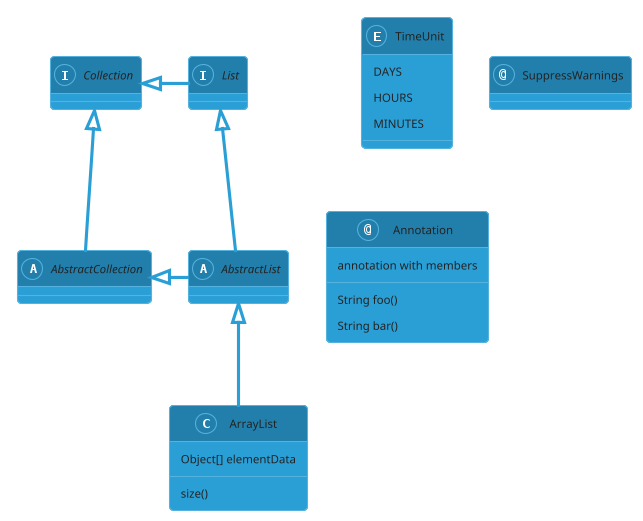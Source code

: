 ' Do not edit
' Theme Gallery
' autogenerated by script
'
@startuml
!theme cyborg
abstract class AbstractList
abstract AbstractCollection
interface List
interface Collection

List <|-- AbstractList
Collection <|-- AbstractCollection

Collection <|- List
AbstractCollection <|- AbstractList
AbstractList <|-- ArrayList

class ArrayList {
  Object[] elementData
  size()
}

enum TimeUnit {
  DAYS
  HOURS
  MINUTES
}

annotation SuppressWarnings

annotation Annotation {
  annotation with members
  String foo()
  String bar()
}
@enduml
